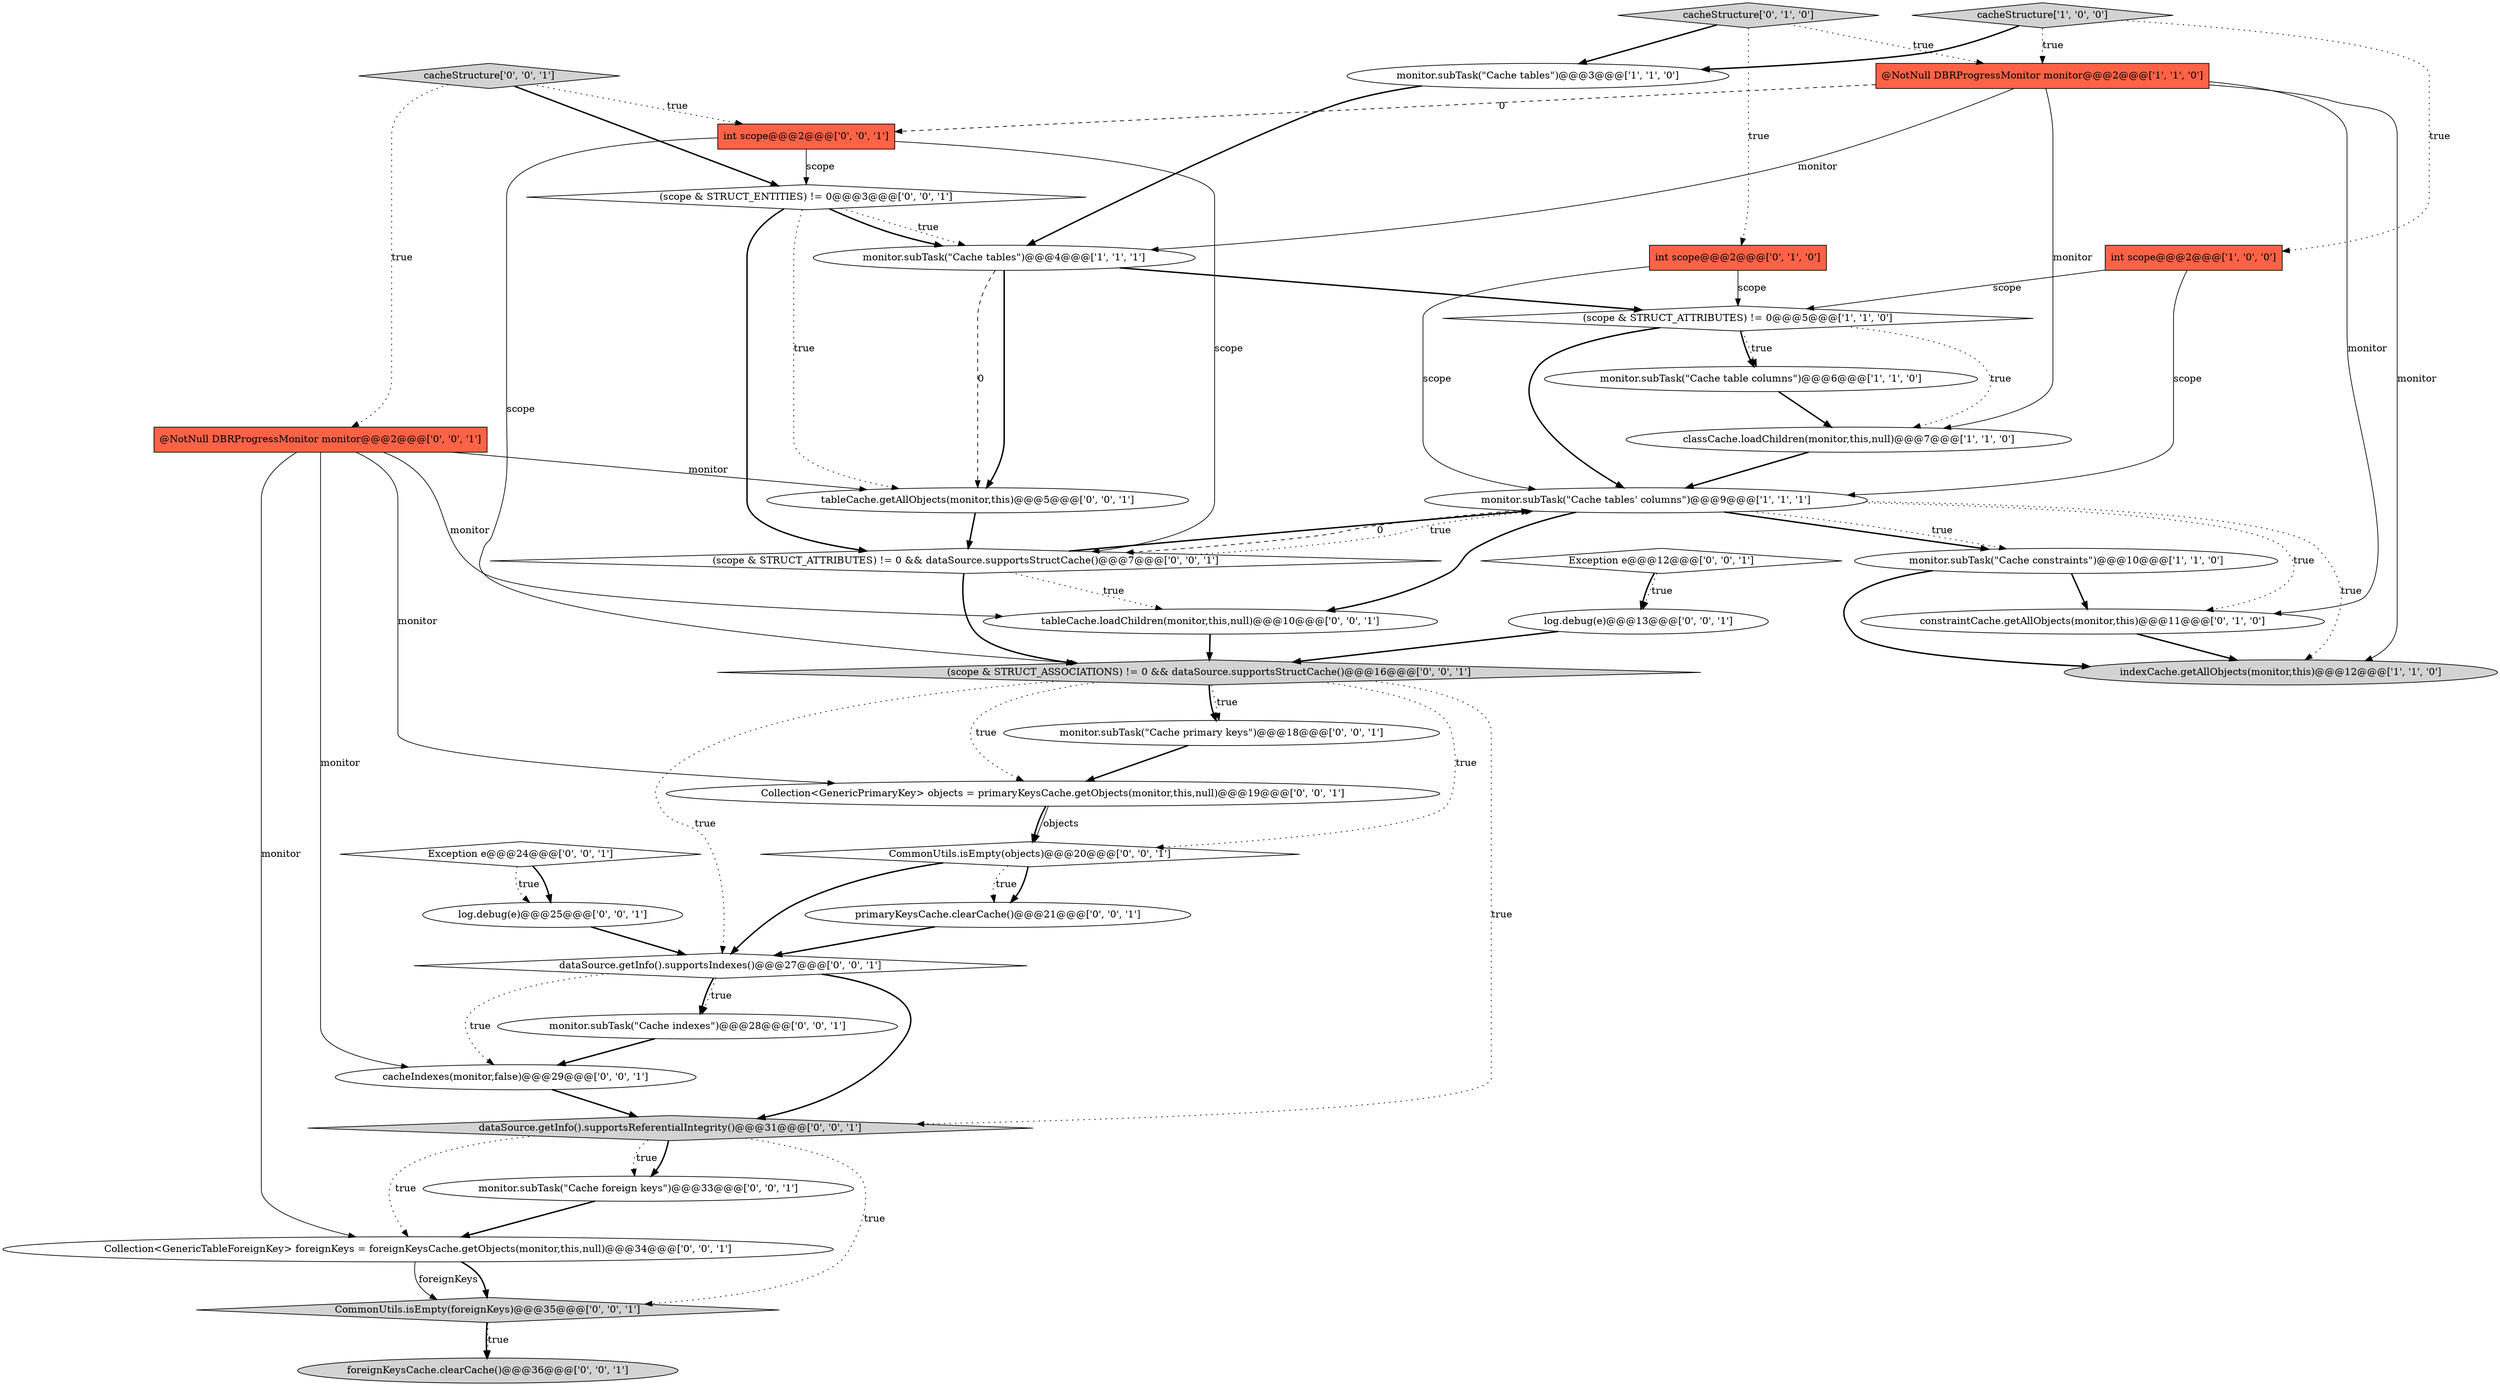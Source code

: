 digraph {
10 [style = filled, label = "monitor.subTask(\"Cache tables\")@@@4@@@['1', '1', '1']", fillcolor = white, shape = ellipse image = "AAA0AAABBB1BBB"];
37 [style = filled, label = "Collection<GenericTableForeignKey> foreignKeys = foreignKeysCache.getObjects(monitor,this,null)@@@34@@@['0', '0', '1']", fillcolor = white, shape = ellipse image = "AAA0AAABBB3BBB"];
28 [style = filled, label = "monitor.subTask(\"Cache foreign keys\")@@@33@@@['0', '0', '1']", fillcolor = white, shape = ellipse image = "AAA0AAABBB3BBB"];
19 [style = filled, label = "Collection<GenericPrimaryKey> objects = primaryKeysCache.getObjects(monitor,this,null)@@@19@@@['0', '0', '1']", fillcolor = white, shape = ellipse image = "AAA0AAABBB3BBB"];
32 [style = filled, label = "dataSource.getInfo().supportsReferentialIntegrity()@@@31@@@['0', '0', '1']", fillcolor = lightgray, shape = diamond image = "AAA0AAABBB3BBB"];
7 [style = filled, label = "indexCache.getAllObjects(monitor,this)@@@12@@@['1', '1', '0']", fillcolor = lightgray, shape = ellipse image = "AAA0AAABBB1BBB"];
6 [style = filled, label = "cacheStructure['1', '0', '0']", fillcolor = lightgray, shape = diamond image = "AAA0AAABBB1BBB"];
9 [style = filled, label = "monitor.subTask(\"Cache tables' columns\")@@@9@@@['1', '1', '1']", fillcolor = white, shape = ellipse image = "AAA0AAABBB1BBB"];
1 [style = filled, label = "int scope@@@2@@@['1', '0', '0']", fillcolor = tomato, shape = box image = "AAA0AAABBB1BBB"];
5 [style = filled, label = "(scope & STRUCT_ATTRIBUTES) != 0@@@5@@@['1', '1', '0']", fillcolor = white, shape = diamond image = "AAA0AAABBB1BBB"];
21 [style = filled, label = "(scope & STRUCT_ATTRIBUTES) != 0 && dataSource.supportsStructCache()@@@7@@@['0', '0', '1']", fillcolor = white, shape = diamond image = "AAA0AAABBB3BBB"];
12 [style = filled, label = "cacheStructure['0', '1', '0']", fillcolor = lightgray, shape = diamond image = "AAA0AAABBB2BBB"];
20 [style = filled, label = "Exception e@@@24@@@['0', '0', '1']", fillcolor = white, shape = diamond image = "AAA0AAABBB3BBB"];
26 [style = filled, label = "monitor.subTask(\"Cache indexes\")@@@28@@@['0', '0', '1']", fillcolor = white, shape = ellipse image = "AAA0AAABBB3BBB"];
31 [style = filled, label = "primaryKeysCache.clearCache()@@@21@@@['0', '0', '1']", fillcolor = white, shape = ellipse image = "AAA0AAABBB3BBB"];
18 [style = filled, label = "CommonUtils.isEmpty(objects)@@@20@@@['0', '0', '1']", fillcolor = white, shape = diamond image = "AAA0AAABBB3BBB"];
8 [style = filled, label = "@NotNull DBRProgressMonitor monitor@@@2@@@['1', '1', '0']", fillcolor = tomato, shape = box image = "AAA0AAABBB1BBB"];
0 [style = filled, label = "monitor.subTask(\"Cache tables\")@@@3@@@['1', '1', '0']", fillcolor = white, shape = ellipse image = "AAA0AAABBB1BBB"];
14 [style = filled, label = "Exception e@@@12@@@['0', '0', '1']", fillcolor = white, shape = diamond image = "AAA0AAABBB3BBB"];
22 [style = filled, label = "tableCache.getAllObjects(monitor,this)@@@5@@@['0', '0', '1']", fillcolor = white, shape = ellipse image = "AAA0AAABBB3BBB"];
15 [style = filled, label = "cacheStructure['0', '0', '1']", fillcolor = lightgray, shape = diamond image = "AAA0AAABBB3BBB"];
11 [style = filled, label = "int scope@@@2@@@['0', '1', '0']", fillcolor = tomato, shape = box image = "AAA0AAABBB2BBB"];
27 [style = filled, label = "(scope & STRUCT_ENTITIES) != 0@@@3@@@['0', '0', '1']", fillcolor = white, shape = diamond image = "AAA0AAABBB3BBB"];
17 [style = filled, label = "log.debug(e)@@@25@@@['0', '0', '1']", fillcolor = white, shape = ellipse image = "AAA0AAABBB3BBB"];
33 [style = filled, label = "foreignKeysCache.clearCache()@@@36@@@['0', '0', '1']", fillcolor = lightgray, shape = ellipse image = "AAA0AAABBB3BBB"];
4 [style = filled, label = "monitor.subTask(\"Cache table columns\")@@@6@@@['1', '1', '0']", fillcolor = white, shape = ellipse image = "AAA0AAABBB1BBB"];
3 [style = filled, label = "classCache.loadChildren(monitor,this,null)@@@7@@@['1', '1', '0']", fillcolor = white, shape = ellipse image = "AAA0AAABBB1BBB"];
35 [style = filled, label = "cacheIndexes(monitor,false)@@@29@@@['0', '0', '1']", fillcolor = white, shape = ellipse image = "AAA0AAABBB3BBB"];
23 [style = filled, label = "log.debug(e)@@@13@@@['0', '0', '1']", fillcolor = white, shape = ellipse image = "AAA0AAABBB3BBB"];
24 [style = filled, label = "CommonUtils.isEmpty(foreignKeys)@@@35@@@['0', '0', '1']", fillcolor = lightgray, shape = diamond image = "AAA0AAABBB3BBB"];
36 [style = filled, label = "dataSource.getInfo().supportsIndexes()@@@27@@@['0', '0', '1']", fillcolor = white, shape = diamond image = "AAA0AAABBB3BBB"];
29 [style = filled, label = "(scope & STRUCT_ASSOCIATIONS) != 0 && dataSource.supportsStructCache()@@@16@@@['0', '0', '1']", fillcolor = lightgray, shape = diamond image = "AAA0AAABBB3BBB"];
2 [style = filled, label = "monitor.subTask(\"Cache constraints\")@@@10@@@['1', '1', '0']", fillcolor = white, shape = ellipse image = "AAA0AAABBB1BBB"];
13 [style = filled, label = "constraintCache.getAllObjects(monitor,this)@@@11@@@['0', '1', '0']", fillcolor = white, shape = ellipse image = "AAA1AAABBB2BBB"];
25 [style = filled, label = "@NotNull DBRProgressMonitor monitor@@@2@@@['0', '0', '1']", fillcolor = tomato, shape = box image = "AAA0AAABBB3BBB"];
16 [style = filled, label = "tableCache.loadChildren(monitor,this,null)@@@10@@@['0', '0', '1']", fillcolor = white, shape = ellipse image = "AAA0AAABBB3BBB"];
30 [style = filled, label = "monitor.subTask(\"Cache primary keys\")@@@18@@@['0', '0', '1']", fillcolor = white, shape = ellipse image = "AAA0AAABBB3BBB"];
34 [style = filled, label = "int scope@@@2@@@['0', '0', '1']", fillcolor = tomato, shape = box image = "AAA0AAABBB3BBB"];
34->21 [style = solid, label="scope"];
37->24 [style = solid, label="foreignKeys"];
29->32 [style = dotted, label="true"];
29->36 [style = dotted, label="true"];
24->33 [style = bold, label=""];
19->18 [style = solid, label="objects"];
5->3 [style = dotted, label="true"];
26->35 [style = bold, label=""];
9->13 [style = dotted, label="true"];
5->4 [style = dotted, label="true"];
25->16 [style = solid, label="monitor"];
35->32 [style = bold, label=""];
32->28 [style = bold, label=""];
3->9 [style = bold, label=""];
29->19 [style = dotted, label="true"];
11->9 [style = solid, label="scope"];
20->17 [style = bold, label=""];
1->9 [style = solid, label="scope"];
31->36 [style = bold, label=""];
15->25 [style = dotted, label="true"];
14->23 [style = dotted, label="true"];
4->3 [style = bold, label=""];
10->5 [style = bold, label=""];
27->21 [style = bold, label=""];
23->29 [style = bold, label=""];
25->37 [style = solid, label="monitor"];
12->0 [style = bold, label=""];
25->19 [style = solid, label="monitor"];
12->11 [style = dotted, label="true"];
9->16 [style = bold, label=""];
12->8 [style = dotted, label="true"];
36->26 [style = dotted, label="true"];
32->24 [style = dotted, label="true"];
8->34 [style = dashed, label="0"];
14->23 [style = bold, label=""];
18->31 [style = bold, label=""];
22->21 [style = bold, label=""];
19->18 [style = bold, label=""];
27->10 [style = dotted, label="true"];
11->5 [style = solid, label="scope"];
36->35 [style = dotted, label="true"];
27->22 [style = dotted, label="true"];
37->24 [style = bold, label=""];
2->7 [style = bold, label=""];
21->9 [style = dotted, label="true"];
15->34 [style = dotted, label="true"];
2->13 [style = bold, label=""];
24->33 [style = dotted, label="true"];
6->0 [style = bold, label=""];
6->1 [style = dotted, label="true"];
20->17 [style = dotted, label="true"];
8->7 [style = solid, label="monitor"];
5->4 [style = bold, label=""];
16->29 [style = bold, label=""];
10->22 [style = bold, label=""];
6->8 [style = dotted, label="true"];
32->28 [style = dotted, label="true"];
17->36 [style = bold, label=""];
1->5 [style = solid, label="scope"];
29->30 [style = dotted, label="true"];
36->32 [style = bold, label=""];
21->9 [style = bold, label=""];
21->16 [style = dotted, label="true"];
10->22 [style = dashed, label="0"];
29->30 [style = bold, label=""];
8->3 [style = solid, label="monitor"];
13->7 [style = bold, label=""];
9->21 [style = dashed, label="0"];
9->7 [style = dotted, label="true"];
25->35 [style = solid, label="monitor"];
9->2 [style = bold, label=""];
34->27 [style = solid, label="scope"];
5->9 [style = bold, label=""];
9->2 [style = dotted, label="true"];
21->29 [style = bold, label=""];
0->10 [style = bold, label=""];
15->27 [style = bold, label=""];
29->18 [style = dotted, label="true"];
32->37 [style = dotted, label="true"];
28->37 [style = bold, label=""];
27->10 [style = bold, label=""];
36->26 [style = bold, label=""];
18->36 [style = bold, label=""];
34->29 [style = solid, label="scope"];
8->13 [style = solid, label="monitor"];
30->19 [style = bold, label=""];
18->31 [style = dotted, label="true"];
25->22 [style = solid, label="monitor"];
8->10 [style = solid, label="monitor"];
}
